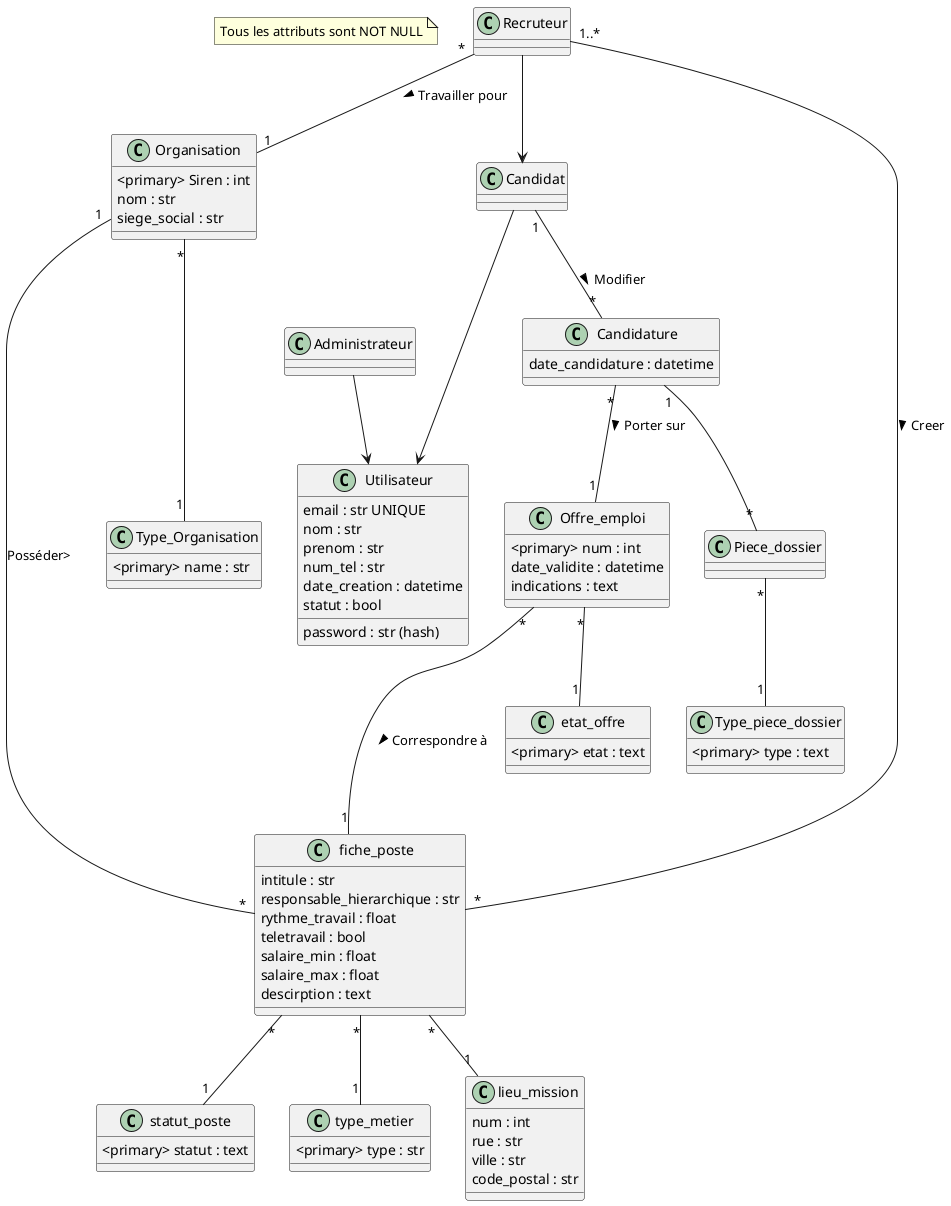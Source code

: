 @startuml

note "Tous les attributs sont NOT NULL" as note

class Organisation{
  <primary> Siren : int
  nom : str
  siege_social : str
}

class Type_Organisation{
  <primary> name : str
}

class Offre_emploi {
  <primary> num : int
  date_validite : datetime
  indications : text
}

class etat_offre{
  <primary> etat : text
}


class fiche_poste {
  intitule : str
  responsable_hierarchique : str
  rythme_travail : float
  teletravail : bool
  salaire_min : float
  salaire_max : float
  descirption : text  
  
}

class statut_poste{
  <primary> statut : text
}

class type_metier{
  <primary> type : str
}

class lieu_mission{
  num : int
  rue : str
  ville : str
  code_postal : str

}

class Utilisateur{
  email : str UNIQUE
  nom : str
  prenom : str
  num_tel : str
  date_creation : datetime
  statut : bool
  password : str (hash)
}

class Administrateur{
  
}

class Recruteur{
  
}

class Candidat{
  
}

class Candidature{
  date_candidature : datetime
}

class Type_piece_dossier{
  <primary> type : text
}

class Piece_dossier{
}


Organisation "*" --- "1" Type_Organisation
Organisation "1" --- "*" fiche_poste : "Posséder>"
Offre_emploi "*" -- "1" etat_offre
fiche_poste "*" -- "1" statut_poste
fiche_poste "*" -- "1" type_metier
fiche_poste "*" -- "1" lieu_mission
Offre_emploi "*" --- "1" fiche_poste : "Correspondre à >"
Administrateur --> Utilisateur
Recruteur --> Candidat
Candidat ---> Utilisateur
Recruteur "1..*" --- "*" fiche_poste : "Creer >"
Candidature "1" -- "*" Piece_dossier
Piece_dossier "*" -- "1" Type_piece_dossier
Candidature "*" -- "1" Offre_emploi : "Porter sur >"
Candidat "1" -- "*" Candidature : "Modifier >"
Recruteur "*" -- "1" Organisation : "Travailler pour >"

@enduml
